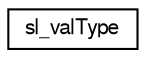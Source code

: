 digraph G
{
  edge [fontname="FreeSans",fontsize="10",labelfontname="FreeSans",labelfontsize="10"];
  node [fontname="FreeSans",fontsize="10",shape=record];
  rankdir="LR";
  Node1 [label="sl_valType",height=0.2,width=0.4,color="black", fillcolor="white", style="filled",URL="$classsl__val_type.html",tooltip="ToDo Summary of this class."];
}
